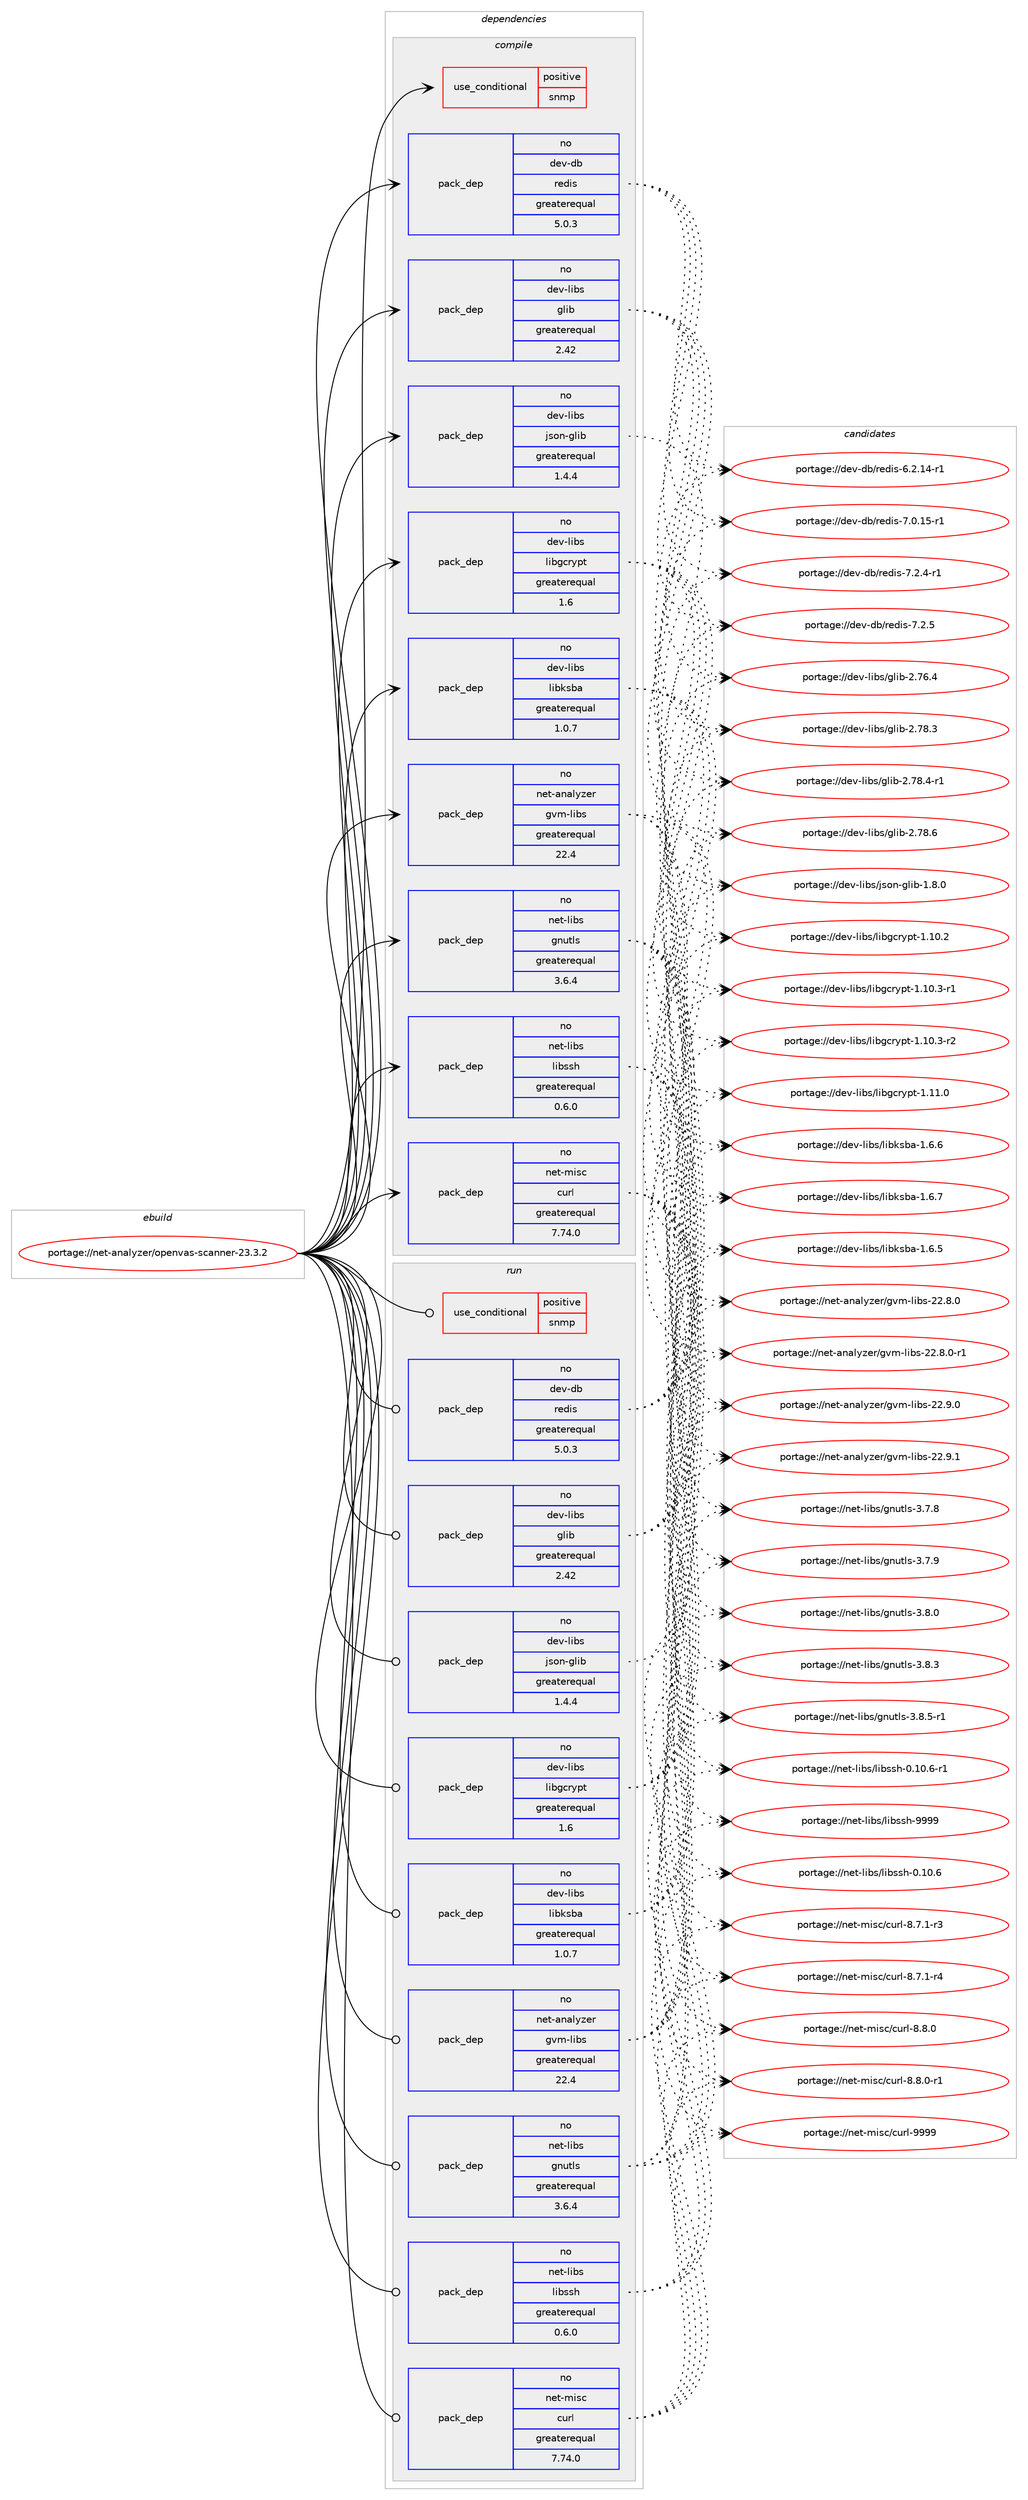 digraph prolog {

# *************
# Graph options
# *************

newrank=true;
concentrate=true;
compound=true;
graph [rankdir=LR,fontname=Helvetica,fontsize=10,ranksep=1.5];#, ranksep=2.5, nodesep=0.2];
edge  [arrowhead=vee];
node  [fontname=Helvetica,fontsize=10];

# **********
# The ebuild
# **********

subgraph cluster_leftcol {
color=gray;
rank=same;
label=<<i>ebuild</i>>;
id [label="portage://net-analyzer/openvas-scanner-23.3.2", color=red, width=4, href="../net-analyzer/openvas-scanner-23.3.2.svg"];
}

# ****************
# The dependencies
# ****************

subgraph cluster_midcol {
color=gray;
label=<<i>dependencies</i>>;
subgraph cluster_compile {
fillcolor="#eeeeee";
style=filled;
label=<<i>compile</i>>;
subgraph cond85579 {
dependency174647 [label=<<TABLE BORDER="0" CELLBORDER="1" CELLSPACING="0" CELLPADDING="4"><TR><TD ROWSPAN="3" CELLPADDING="10">use_conditional</TD></TR><TR><TD>positive</TD></TR><TR><TD>snmp</TD></TR></TABLE>>, shape=none, color=red];
# *** BEGIN UNKNOWN DEPENDENCY TYPE (TODO) ***
# dependency174647 -> package_dependency(portage://net-analyzer/openvas-scanner-23.3.2,install,no,net-analyzer,net-snmp,none,[,,],any_same_slot,[])
# *** END UNKNOWN DEPENDENCY TYPE (TODO) ***

}
id:e -> dependency174647:w [weight=20,style="solid",arrowhead="vee"];
# *** BEGIN UNKNOWN DEPENDENCY TYPE (TODO) ***
# id -> package_dependency(portage://net-analyzer/openvas-scanner-23.3.2,install,no,acct-user,gvm,none,[,,],[],[])
# *** END UNKNOWN DEPENDENCY TYPE (TODO) ***

# *** BEGIN UNKNOWN DEPENDENCY TYPE (TODO) ***
# id -> package_dependency(portage://net-analyzer/openvas-scanner-23.3.2,install,no,app-crypt,gpgme,none,[,,],any_same_slot,[])
# *** END UNKNOWN DEPENDENCY TYPE (TODO) ***

subgraph pack86537 {
dependency174648 [label=<<TABLE BORDER="0" CELLBORDER="1" CELLSPACING="0" CELLPADDING="4" WIDTH="220"><TR><TD ROWSPAN="6" CELLPADDING="30">pack_dep</TD></TR><TR><TD WIDTH="110">no</TD></TR><TR><TD>dev-db</TD></TR><TR><TD>redis</TD></TR><TR><TD>greaterequal</TD></TR><TR><TD>5.0.3</TD></TR></TABLE>>, shape=none, color=blue];
}
id:e -> dependency174648:w [weight=20,style="solid",arrowhead="vee"];
subgraph pack86538 {
dependency174649 [label=<<TABLE BORDER="0" CELLBORDER="1" CELLSPACING="0" CELLPADDING="4" WIDTH="220"><TR><TD ROWSPAN="6" CELLPADDING="30">pack_dep</TD></TR><TR><TD WIDTH="110">no</TD></TR><TR><TD>dev-libs</TD></TR><TR><TD>glib</TD></TR><TR><TD>greaterequal</TD></TR><TR><TD>2.42</TD></TR></TABLE>>, shape=none, color=blue];
}
id:e -> dependency174649:w [weight=20,style="solid",arrowhead="vee"];
subgraph pack86539 {
dependency174650 [label=<<TABLE BORDER="0" CELLBORDER="1" CELLSPACING="0" CELLPADDING="4" WIDTH="220"><TR><TD ROWSPAN="6" CELLPADDING="30">pack_dep</TD></TR><TR><TD WIDTH="110">no</TD></TR><TR><TD>dev-libs</TD></TR><TR><TD>json-glib</TD></TR><TR><TD>greaterequal</TD></TR><TR><TD>1.4.4</TD></TR></TABLE>>, shape=none, color=blue];
}
id:e -> dependency174650:w [weight=20,style="solid",arrowhead="vee"];
# *** BEGIN UNKNOWN DEPENDENCY TYPE (TODO) ***
# id -> package_dependency(portage://net-analyzer/openvas-scanner-23.3.2,install,no,dev-libs,libbsd,none,[,,],[],[])
# *** END UNKNOWN DEPENDENCY TYPE (TODO) ***

subgraph pack86540 {
dependency174651 [label=<<TABLE BORDER="0" CELLBORDER="1" CELLSPACING="0" CELLPADDING="4" WIDTH="220"><TR><TD ROWSPAN="6" CELLPADDING="30">pack_dep</TD></TR><TR><TD WIDTH="110">no</TD></TR><TR><TD>dev-libs</TD></TR><TR><TD>libgcrypt</TD></TR><TR><TD>greaterequal</TD></TR><TR><TD>1.6</TD></TR></TABLE>>, shape=none, color=blue];
}
id:e -> dependency174651:w [weight=20,style="solid",arrowhead="vee"];
# *** BEGIN UNKNOWN DEPENDENCY TYPE (TODO) ***
# id -> package_dependency(portage://net-analyzer/openvas-scanner-23.3.2,install,no,dev-libs,libgpg-error,none,[,,],[],[])
# *** END UNKNOWN DEPENDENCY TYPE (TODO) ***

subgraph pack86541 {
dependency174652 [label=<<TABLE BORDER="0" CELLBORDER="1" CELLSPACING="0" CELLPADDING="4" WIDTH="220"><TR><TD ROWSPAN="6" CELLPADDING="30">pack_dep</TD></TR><TR><TD WIDTH="110">no</TD></TR><TR><TD>dev-libs</TD></TR><TR><TD>libksba</TD></TR><TR><TD>greaterequal</TD></TR><TR><TD>1.0.7</TD></TR></TABLE>>, shape=none, color=blue];
}
id:e -> dependency174652:w [weight=20,style="solid",arrowhead="vee"];
subgraph pack86542 {
dependency174653 [label=<<TABLE BORDER="0" CELLBORDER="1" CELLSPACING="0" CELLPADDING="4" WIDTH="220"><TR><TD ROWSPAN="6" CELLPADDING="30">pack_dep</TD></TR><TR><TD WIDTH="110">no</TD></TR><TR><TD>net-analyzer</TD></TR><TR><TD>gvm-libs</TD></TR><TR><TD>greaterequal</TD></TR><TR><TD>22.4</TD></TR></TABLE>>, shape=none, color=blue];
}
id:e -> dependency174653:w [weight=20,style="solid",arrowhead="vee"];
subgraph pack86543 {
dependency174654 [label=<<TABLE BORDER="0" CELLBORDER="1" CELLSPACING="0" CELLPADDING="4" WIDTH="220"><TR><TD ROWSPAN="6" CELLPADDING="30">pack_dep</TD></TR><TR><TD WIDTH="110">no</TD></TR><TR><TD>net-libs</TD></TR><TR><TD>gnutls</TD></TR><TR><TD>greaterequal</TD></TR><TR><TD>3.6.4</TD></TR></TABLE>>, shape=none, color=blue];
}
id:e -> dependency174654:w [weight=20,style="solid",arrowhead="vee"];
# *** BEGIN UNKNOWN DEPENDENCY TYPE (TODO) ***
# id -> package_dependency(portage://net-analyzer/openvas-scanner-23.3.2,install,no,net-libs,libpcap,none,[,,],[],[])
# *** END UNKNOWN DEPENDENCY TYPE (TODO) ***

subgraph pack86544 {
dependency174655 [label=<<TABLE BORDER="0" CELLBORDER="1" CELLSPACING="0" CELLPADDING="4" WIDTH="220"><TR><TD ROWSPAN="6" CELLPADDING="30">pack_dep</TD></TR><TR><TD WIDTH="110">no</TD></TR><TR><TD>net-libs</TD></TR><TR><TD>libssh</TD></TR><TR><TD>greaterequal</TD></TR><TR><TD>0.6.0</TD></TR></TABLE>>, shape=none, color=blue];
}
id:e -> dependency174655:w [weight=20,style="solid",arrowhead="vee"];
subgraph pack86545 {
dependency174656 [label=<<TABLE BORDER="0" CELLBORDER="1" CELLSPACING="0" CELLPADDING="4" WIDTH="220"><TR><TD ROWSPAN="6" CELLPADDING="30">pack_dep</TD></TR><TR><TD WIDTH="110">no</TD></TR><TR><TD>net-misc</TD></TR><TR><TD>curl</TD></TR><TR><TD>greaterequal</TD></TR><TR><TD>7.74.0</TD></TR></TABLE>>, shape=none, color=blue];
}
id:e -> dependency174656:w [weight=20,style="solid",arrowhead="vee"];
}
subgraph cluster_compileandrun {
fillcolor="#eeeeee";
style=filled;
label=<<i>compile and run</i>>;
}
subgraph cluster_run {
fillcolor="#eeeeee";
style=filled;
label=<<i>run</i>>;
subgraph cond85580 {
dependency174657 [label=<<TABLE BORDER="0" CELLBORDER="1" CELLSPACING="0" CELLPADDING="4"><TR><TD ROWSPAN="3" CELLPADDING="10">use_conditional</TD></TR><TR><TD>positive</TD></TR><TR><TD>snmp</TD></TR></TABLE>>, shape=none, color=red];
# *** BEGIN UNKNOWN DEPENDENCY TYPE (TODO) ***
# dependency174657 -> package_dependency(portage://net-analyzer/openvas-scanner-23.3.2,run,no,net-analyzer,net-snmp,none,[,,],any_same_slot,[])
# *** END UNKNOWN DEPENDENCY TYPE (TODO) ***

}
id:e -> dependency174657:w [weight=20,style="solid",arrowhead="odot"];
# *** BEGIN UNKNOWN DEPENDENCY TYPE (TODO) ***
# id -> package_dependency(portage://net-analyzer/openvas-scanner-23.3.2,run,no,acct-user,gvm,none,[,,],[],[])
# *** END UNKNOWN DEPENDENCY TYPE (TODO) ***

# *** BEGIN UNKNOWN DEPENDENCY TYPE (TODO) ***
# id -> package_dependency(portage://net-analyzer/openvas-scanner-23.3.2,run,no,app-crypt,gpgme,none,[,,],any_same_slot,[])
# *** END UNKNOWN DEPENDENCY TYPE (TODO) ***

subgraph pack86546 {
dependency174658 [label=<<TABLE BORDER="0" CELLBORDER="1" CELLSPACING="0" CELLPADDING="4" WIDTH="220"><TR><TD ROWSPAN="6" CELLPADDING="30">pack_dep</TD></TR><TR><TD WIDTH="110">no</TD></TR><TR><TD>dev-db</TD></TR><TR><TD>redis</TD></TR><TR><TD>greaterequal</TD></TR><TR><TD>5.0.3</TD></TR></TABLE>>, shape=none, color=blue];
}
id:e -> dependency174658:w [weight=20,style="solid",arrowhead="odot"];
subgraph pack86547 {
dependency174659 [label=<<TABLE BORDER="0" CELLBORDER="1" CELLSPACING="0" CELLPADDING="4" WIDTH="220"><TR><TD ROWSPAN="6" CELLPADDING="30">pack_dep</TD></TR><TR><TD WIDTH="110">no</TD></TR><TR><TD>dev-libs</TD></TR><TR><TD>glib</TD></TR><TR><TD>greaterequal</TD></TR><TR><TD>2.42</TD></TR></TABLE>>, shape=none, color=blue];
}
id:e -> dependency174659:w [weight=20,style="solid",arrowhead="odot"];
subgraph pack86548 {
dependency174660 [label=<<TABLE BORDER="0" CELLBORDER="1" CELLSPACING="0" CELLPADDING="4" WIDTH="220"><TR><TD ROWSPAN="6" CELLPADDING="30">pack_dep</TD></TR><TR><TD WIDTH="110">no</TD></TR><TR><TD>dev-libs</TD></TR><TR><TD>json-glib</TD></TR><TR><TD>greaterequal</TD></TR><TR><TD>1.4.4</TD></TR></TABLE>>, shape=none, color=blue];
}
id:e -> dependency174660:w [weight=20,style="solid",arrowhead="odot"];
# *** BEGIN UNKNOWN DEPENDENCY TYPE (TODO) ***
# id -> package_dependency(portage://net-analyzer/openvas-scanner-23.3.2,run,no,dev-libs,libbsd,none,[,,],[],[])
# *** END UNKNOWN DEPENDENCY TYPE (TODO) ***

subgraph pack86549 {
dependency174661 [label=<<TABLE BORDER="0" CELLBORDER="1" CELLSPACING="0" CELLPADDING="4" WIDTH="220"><TR><TD ROWSPAN="6" CELLPADDING="30">pack_dep</TD></TR><TR><TD WIDTH="110">no</TD></TR><TR><TD>dev-libs</TD></TR><TR><TD>libgcrypt</TD></TR><TR><TD>greaterequal</TD></TR><TR><TD>1.6</TD></TR></TABLE>>, shape=none, color=blue];
}
id:e -> dependency174661:w [weight=20,style="solid",arrowhead="odot"];
# *** BEGIN UNKNOWN DEPENDENCY TYPE (TODO) ***
# id -> package_dependency(portage://net-analyzer/openvas-scanner-23.3.2,run,no,dev-libs,libgpg-error,none,[,,],[],[])
# *** END UNKNOWN DEPENDENCY TYPE (TODO) ***

subgraph pack86550 {
dependency174662 [label=<<TABLE BORDER="0" CELLBORDER="1" CELLSPACING="0" CELLPADDING="4" WIDTH="220"><TR><TD ROWSPAN="6" CELLPADDING="30">pack_dep</TD></TR><TR><TD WIDTH="110">no</TD></TR><TR><TD>dev-libs</TD></TR><TR><TD>libksba</TD></TR><TR><TD>greaterequal</TD></TR><TR><TD>1.0.7</TD></TR></TABLE>>, shape=none, color=blue];
}
id:e -> dependency174662:w [weight=20,style="solid",arrowhead="odot"];
subgraph pack86551 {
dependency174663 [label=<<TABLE BORDER="0" CELLBORDER="1" CELLSPACING="0" CELLPADDING="4" WIDTH="220"><TR><TD ROWSPAN="6" CELLPADDING="30">pack_dep</TD></TR><TR><TD WIDTH="110">no</TD></TR><TR><TD>net-analyzer</TD></TR><TR><TD>gvm-libs</TD></TR><TR><TD>greaterequal</TD></TR><TR><TD>22.4</TD></TR></TABLE>>, shape=none, color=blue];
}
id:e -> dependency174663:w [weight=20,style="solid",arrowhead="odot"];
subgraph pack86552 {
dependency174664 [label=<<TABLE BORDER="0" CELLBORDER="1" CELLSPACING="0" CELLPADDING="4" WIDTH="220"><TR><TD ROWSPAN="6" CELLPADDING="30">pack_dep</TD></TR><TR><TD WIDTH="110">no</TD></TR><TR><TD>net-libs</TD></TR><TR><TD>gnutls</TD></TR><TR><TD>greaterequal</TD></TR><TR><TD>3.6.4</TD></TR></TABLE>>, shape=none, color=blue];
}
id:e -> dependency174664:w [weight=20,style="solid",arrowhead="odot"];
# *** BEGIN UNKNOWN DEPENDENCY TYPE (TODO) ***
# id -> package_dependency(portage://net-analyzer/openvas-scanner-23.3.2,run,no,net-libs,libpcap,none,[,,],[],[])
# *** END UNKNOWN DEPENDENCY TYPE (TODO) ***

subgraph pack86553 {
dependency174665 [label=<<TABLE BORDER="0" CELLBORDER="1" CELLSPACING="0" CELLPADDING="4" WIDTH="220"><TR><TD ROWSPAN="6" CELLPADDING="30">pack_dep</TD></TR><TR><TD WIDTH="110">no</TD></TR><TR><TD>net-libs</TD></TR><TR><TD>libssh</TD></TR><TR><TD>greaterequal</TD></TR><TR><TD>0.6.0</TD></TR></TABLE>>, shape=none, color=blue];
}
id:e -> dependency174665:w [weight=20,style="solid",arrowhead="odot"];
subgraph pack86554 {
dependency174666 [label=<<TABLE BORDER="0" CELLBORDER="1" CELLSPACING="0" CELLPADDING="4" WIDTH="220"><TR><TD ROWSPAN="6" CELLPADDING="30">pack_dep</TD></TR><TR><TD WIDTH="110">no</TD></TR><TR><TD>net-misc</TD></TR><TR><TD>curl</TD></TR><TR><TD>greaterequal</TD></TR><TR><TD>7.74.0</TD></TR></TABLE>>, shape=none, color=blue];
}
id:e -> dependency174666:w [weight=20,style="solid",arrowhead="odot"];
# *** BEGIN UNKNOWN DEPENDENCY TYPE (TODO) ***
# id -> package_dependency(portage://net-analyzer/openvas-scanner-23.3.2,run,no,virtual,tmpfiles,none,[,,],[],[])
# *** END UNKNOWN DEPENDENCY TYPE (TODO) ***

}
}

# **************
# The candidates
# **************

subgraph cluster_choices {
rank=same;
color=gray;
label=<<i>candidates</i>>;

subgraph choice86537 {
color=black;
nodesep=1;
choice100101118451009847114101100105115455446504649524511449 [label="portage://dev-db/redis-6.2.14-r1", color=red, width=4,href="../dev-db/redis-6.2.14-r1.svg"];
choice100101118451009847114101100105115455546484649534511449 [label="portage://dev-db/redis-7.0.15-r1", color=red, width=4,href="../dev-db/redis-7.0.15-r1.svg"];
choice1001011184510098471141011001051154555465046524511449 [label="portage://dev-db/redis-7.2.4-r1", color=red, width=4,href="../dev-db/redis-7.2.4-r1.svg"];
choice100101118451009847114101100105115455546504653 [label="portage://dev-db/redis-7.2.5", color=red, width=4,href="../dev-db/redis-7.2.5.svg"];
dependency174648:e -> choice100101118451009847114101100105115455446504649524511449:w [style=dotted,weight="100"];
dependency174648:e -> choice100101118451009847114101100105115455546484649534511449:w [style=dotted,weight="100"];
dependency174648:e -> choice1001011184510098471141011001051154555465046524511449:w [style=dotted,weight="100"];
dependency174648:e -> choice100101118451009847114101100105115455546504653:w [style=dotted,weight="100"];
}
subgraph choice86538 {
color=black;
nodesep=1;
choice1001011184510810598115471031081059845504655544652 [label="portage://dev-libs/glib-2.76.4", color=red, width=4,href="../dev-libs/glib-2.76.4.svg"];
choice1001011184510810598115471031081059845504655564651 [label="portage://dev-libs/glib-2.78.3", color=red, width=4,href="../dev-libs/glib-2.78.3.svg"];
choice10010111845108105981154710310810598455046555646524511449 [label="portage://dev-libs/glib-2.78.4-r1", color=red, width=4,href="../dev-libs/glib-2.78.4-r1.svg"];
choice1001011184510810598115471031081059845504655564654 [label="portage://dev-libs/glib-2.78.6", color=red, width=4,href="../dev-libs/glib-2.78.6.svg"];
dependency174649:e -> choice1001011184510810598115471031081059845504655544652:w [style=dotted,weight="100"];
dependency174649:e -> choice1001011184510810598115471031081059845504655564651:w [style=dotted,weight="100"];
dependency174649:e -> choice10010111845108105981154710310810598455046555646524511449:w [style=dotted,weight="100"];
dependency174649:e -> choice1001011184510810598115471031081059845504655564654:w [style=dotted,weight="100"];
}
subgraph choice86539 {
color=black;
nodesep=1;
choice1001011184510810598115471061151111104510310810598454946564648 [label="portage://dev-libs/json-glib-1.8.0", color=red, width=4,href="../dev-libs/json-glib-1.8.0.svg"];
dependency174650:e -> choice1001011184510810598115471061151111104510310810598454946564648:w [style=dotted,weight="100"];
}
subgraph choice86540 {
color=black;
nodesep=1;
choice100101118451081059811547108105981039911412111211645494649484650 [label="portage://dev-libs/libgcrypt-1.10.2", color=red, width=4,href="../dev-libs/libgcrypt-1.10.2.svg"];
choice1001011184510810598115471081059810399114121112116454946494846514511449 [label="portage://dev-libs/libgcrypt-1.10.3-r1", color=red, width=4,href="../dev-libs/libgcrypt-1.10.3-r1.svg"];
choice1001011184510810598115471081059810399114121112116454946494846514511450 [label="portage://dev-libs/libgcrypt-1.10.3-r2", color=red, width=4,href="../dev-libs/libgcrypt-1.10.3-r2.svg"];
choice100101118451081059811547108105981039911412111211645494649494648 [label="portage://dev-libs/libgcrypt-1.11.0", color=red, width=4,href="../dev-libs/libgcrypt-1.11.0.svg"];
dependency174651:e -> choice100101118451081059811547108105981039911412111211645494649484650:w [style=dotted,weight="100"];
dependency174651:e -> choice1001011184510810598115471081059810399114121112116454946494846514511449:w [style=dotted,weight="100"];
dependency174651:e -> choice1001011184510810598115471081059810399114121112116454946494846514511450:w [style=dotted,weight="100"];
dependency174651:e -> choice100101118451081059811547108105981039911412111211645494649494648:w [style=dotted,weight="100"];
}
subgraph choice86541 {
color=black;
nodesep=1;
choice100101118451081059811547108105981071159897454946544653 [label="portage://dev-libs/libksba-1.6.5", color=red, width=4,href="../dev-libs/libksba-1.6.5.svg"];
choice100101118451081059811547108105981071159897454946544654 [label="portage://dev-libs/libksba-1.6.6", color=red, width=4,href="../dev-libs/libksba-1.6.6.svg"];
choice100101118451081059811547108105981071159897454946544655 [label="portage://dev-libs/libksba-1.6.7", color=red, width=4,href="../dev-libs/libksba-1.6.7.svg"];
dependency174652:e -> choice100101118451081059811547108105981071159897454946544653:w [style=dotted,weight="100"];
dependency174652:e -> choice100101118451081059811547108105981071159897454946544654:w [style=dotted,weight="100"];
dependency174652:e -> choice100101118451081059811547108105981071159897454946544655:w [style=dotted,weight="100"];
}
subgraph choice86542 {
color=black;
nodesep=1;
choice11010111645971109710812112210111447103118109451081059811545505046564648 [label="portage://net-analyzer/gvm-libs-22.8.0", color=red, width=4,href="../net-analyzer/gvm-libs-22.8.0.svg"];
choice110101116459711097108121122101114471031181094510810598115455050465646484511449 [label="portage://net-analyzer/gvm-libs-22.8.0-r1", color=red, width=4,href="../net-analyzer/gvm-libs-22.8.0-r1.svg"];
choice11010111645971109710812112210111447103118109451081059811545505046574648 [label="portage://net-analyzer/gvm-libs-22.9.0", color=red, width=4,href="../net-analyzer/gvm-libs-22.9.0.svg"];
choice11010111645971109710812112210111447103118109451081059811545505046574649 [label="portage://net-analyzer/gvm-libs-22.9.1", color=red, width=4,href="../net-analyzer/gvm-libs-22.9.1.svg"];
dependency174653:e -> choice11010111645971109710812112210111447103118109451081059811545505046564648:w [style=dotted,weight="100"];
dependency174653:e -> choice110101116459711097108121122101114471031181094510810598115455050465646484511449:w [style=dotted,weight="100"];
dependency174653:e -> choice11010111645971109710812112210111447103118109451081059811545505046574648:w [style=dotted,weight="100"];
dependency174653:e -> choice11010111645971109710812112210111447103118109451081059811545505046574649:w [style=dotted,weight="100"];
}
subgraph choice86543 {
color=black;
nodesep=1;
choice110101116451081059811547103110117116108115455146554656 [label="portage://net-libs/gnutls-3.7.8", color=red, width=4,href="../net-libs/gnutls-3.7.8.svg"];
choice110101116451081059811547103110117116108115455146554657 [label="portage://net-libs/gnutls-3.7.9", color=red, width=4,href="../net-libs/gnutls-3.7.9.svg"];
choice110101116451081059811547103110117116108115455146564648 [label="portage://net-libs/gnutls-3.8.0", color=red, width=4,href="../net-libs/gnutls-3.8.0.svg"];
choice110101116451081059811547103110117116108115455146564651 [label="portage://net-libs/gnutls-3.8.3", color=red, width=4,href="../net-libs/gnutls-3.8.3.svg"];
choice1101011164510810598115471031101171161081154551465646534511449 [label="portage://net-libs/gnutls-3.8.5-r1", color=red, width=4,href="../net-libs/gnutls-3.8.5-r1.svg"];
dependency174654:e -> choice110101116451081059811547103110117116108115455146554656:w [style=dotted,weight="100"];
dependency174654:e -> choice110101116451081059811547103110117116108115455146554657:w [style=dotted,weight="100"];
dependency174654:e -> choice110101116451081059811547103110117116108115455146564648:w [style=dotted,weight="100"];
dependency174654:e -> choice110101116451081059811547103110117116108115455146564651:w [style=dotted,weight="100"];
dependency174654:e -> choice1101011164510810598115471031101171161081154551465646534511449:w [style=dotted,weight="100"];
}
subgraph choice86544 {
color=black;
nodesep=1;
choice1101011164510810598115471081059811511510445484649484654 [label="portage://net-libs/libssh-0.10.6", color=red, width=4,href="../net-libs/libssh-0.10.6.svg"];
choice11010111645108105981154710810598115115104454846494846544511449 [label="portage://net-libs/libssh-0.10.6-r1", color=red, width=4,href="../net-libs/libssh-0.10.6-r1.svg"];
choice110101116451081059811547108105981151151044557575757 [label="portage://net-libs/libssh-9999", color=red, width=4,href="../net-libs/libssh-9999.svg"];
dependency174655:e -> choice1101011164510810598115471081059811511510445484649484654:w [style=dotted,weight="100"];
dependency174655:e -> choice11010111645108105981154710810598115115104454846494846544511449:w [style=dotted,weight="100"];
dependency174655:e -> choice110101116451081059811547108105981151151044557575757:w [style=dotted,weight="100"];
}
subgraph choice86545 {
color=black;
nodesep=1;
choice110101116451091051159947991171141084556465546494511451 [label="portage://net-misc/curl-8.7.1-r3", color=red, width=4,href="../net-misc/curl-8.7.1-r3.svg"];
choice110101116451091051159947991171141084556465546494511452 [label="portage://net-misc/curl-8.7.1-r4", color=red, width=4,href="../net-misc/curl-8.7.1-r4.svg"];
choice11010111645109105115994799117114108455646564648 [label="portage://net-misc/curl-8.8.0", color=red, width=4,href="../net-misc/curl-8.8.0.svg"];
choice110101116451091051159947991171141084556465646484511449 [label="portage://net-misc/curl-8.8.0-r1", color=red, width=4,href="../net-misc/curl-8.8.0-r1.svg"];
choice110101116451091051159947991171141084557575757 [label="portage://net-misc/curl-9999", color=red, width=4,href="../net-misc/curl-9999.svg"];
dependency174656:e -> choice110101116451091051159947991171141084556465546494511451:w [style=dotted,weight="100"];
dependency174656:e -> choice110101116451091051159947991171141084556465546494511452:w [style=dotted,weight="100"];
dependency174656:e -> choice11010111645109105115994799117114108455646564648:w [style=dotted,weight="100"];
dependency174656:e -> choice110101116451091051159947991171141084556465646484511449:w [style=dotted,weight="100"];
dependency174656:e -> choice110101116451091051159947991171141084557575757:w [style=dotted,weight="100"];
}
subgraph choice86546 {
color=black;
nodesep=1;
choice100101118451009847114101100105115455446504649524511449 [label="portage://dev-db/redis-6.2.14-r1", color=red, width=4,href="../dev-db/redis-6.2.14-r1.svg"];
choice100101118451009847114101100105115455546484649534511449 [label="portage://dev-db/redis-7.0.15-r1", color=red, width=4,href="../dev-db/redis-7.0.15-r1.svg"];
choice1001011184510098471141011001051154555465046524511449 [label="portage://dev-db/redis-7.2.4-r1", color=red, width=4,href="../dev-db/redis-7.2.4-r1.svg"];
choice100101118451009847114101100105115455546504653 [label="portage://dev-db/redis-7.2.5", color=red, width=4,href="../dev-db/redis-7.2.5.svg"];
dependency174658:e -> choice100101118451009847114101100105115455446504649524511449:w [style=dotted,weight="100"];
dependency174658:e -> choice100101118451009847114101100105115455546484649534511449:w [style=dotted,weight="100"];
dependency174658:e -> choice1001011184510098471141011001051154555465046524511449:w [style=dotted,weight="100"];
dependency174658:e -> choice100101118451009847114101100105115455546504653:w [style=dotted,weight="100"];
}
subgraph choice86547 {
color=black;
nodesep=1;
choice1001011184510810598115471031081059845504655544652 [label="portage://dev-libs/glib-2.76.4", color=red, width=4,href="../dev-libs/glib-2.76.4.svg"];
choice1001011184510810598115471031081059845504655564651 [label="portage://dev-libs/glib-2.78.3", color=red, width=4,href="../dev-libs/glib-2.78.3.svg"];
choice10010111845108105981154710310810598455046555646524511449 [label="portage://dev-libs/glib-2.78.4-r1", color=red, width=4,href="../dev-libs/glib-2.78.4-r1.svg"];
choice1001011184510810598115471031081059845504655564654 [label="portage://dev-libs/glib-2.78.6", color=red, width=4,href="../dev-libs/glib-2.78.6.svg"];
dependency174659:e -> choice1001011184510810598115471031081059845504655544652:w [style=dotted,weight="100"];
dependency174659:e -> choice1001011184510810598115471031081059845504655564651:w [style=dotted,weight="100"];
dependency174659:e -> choice10010111845108105981154710310810598455046555646524511449:w [style=dotted,weight="100"];
dependency174659:e -> choice1001011184510810598115471031081059845504655564654:w [style=dotted,weight="100"];
}
subgraph choice86548 {
color=black;
nodesep=1;
choice1001011184510810598115471061151111104510310810598454946564648 [label="portage://dev-libs/json-glib-1.8.0", color=red, width=4,href="../dev-libs/json-glib-1.8.0.svg"];
dependency174660:e -> choice1001011184510810598115471061151111104510310810598454946564648:w [style=dotted,weight="100"];
}
subgraph choice86549 {
color=black;
nodesep=1;
choice100101118451081059811547108105981039911412111211645494649484650 [label="portage://dev-libs/libgcrypt-1.10.2", color=red, width=4,href="../dev-libs/libgcrypt-1.10.2.svg"];
choice1001011184510810598115471081059810399114121112116454946494846514511449 [label="portage://dev-libs/libgcrypt-1.10.3-r1", color=red, width=4,href="../dev-libs/libgcrypt-1.10.3-r1.svg"];
choice1001011184510810598115471081059810399114121112116454946494846514511450 [label="portage://dev-libs/libgcrypt-1.10.3-r2", color=red, width=4,href="../dev-libs/libgcrypt-1.10.3-r2.svg"];
choice100101118451081059811547108105981039911412111211645494649494648 [label="portage://dev-libs/libgcrypt-1.11.0", color=red, width=4,href="../dev-libs/libgcrypt-1.11.0.svg"];
dependency174661:e -> choice100101118451081059811547108105981039911412111211645494649484650:w [style=dotted,weight="100"];
dependency174661:e -> choice1001011184510810598115471081059810399114121112116454946494846514511449:w [style=dotted,weight="100"];
dependency174661:e -> choice1001011184510810598115471081059810399114121112116454946494846514511450:w [style=dotted,weight="100"];
dependency174661:e -> choice100101118451081059811547108105981039911412111211645494649494648:w [style=dotted,weight="100"];
}
subgraph choice86550 {
color=black;
nodesep=1;
choice100101118451081059811547108105981071159897454946544653 [label="portage://dev-libs/libksba-1.6.5", color=red, width=4,href="../dev-libs/libksba-1.6.5.svg"];
choice100101118451081059811547108105981071159897454946544654 [label="portage://dev-libs/libksba-1.6.6", color=red, width=4,href="../dev-libs/libksba-1.6.6.svg"];
choice100101118451081059811547108105981071159897454946544655 [label="portage://dev-libs/libksba-1.6.7", color=red, width=4,href="../dev-libs/libksba-1.6.7.svg"];
dependency174662:e -> choice100101118451081059811547108105981071159897454946544653:w [style=dotted,weight="100"];
dependency174662:e -> choice100101118451081059811547108105981071159897454946544654:w [style=dotted,weight="100"];
dependency174662:e -> choice100101118451081059811547108105981071159897454946544655:w [style=dotted,weight="100"];
}
subgraph choice86551 {
color=black;
nodesep=1;
choice11010111645971109710812112210111447103118109451081059811545505046564648 [label="portage://net-analyzer/gvm-libs-22.8.0", color=red, width=4,href="../net-analyzer/gvm-libs-22.8.0.svg"];
choice110101116459711097108121122101114471031181094510810598115455050465646484511449 [label="portage://net-analyzer/gvm-libs-22.8.0-r1", color=red, width=4,href="../net-analyzer/gvm-libs-22.8.0-r1.svg"];
choice11010111645971109710812112210111447103118109451081059811545505046574648 [label="portage://net-analyzer/gvm-libs-22.9.0", color=red, width=4,href="../net-analyzer/gvm-libs-22.9.0.svg"];
choice11010111645971109710812112210111447103118109451081059811545505046574649 [label="portage://net-analyzer/gvm-libs-22.9.1", color=red, width=4,href="../net-analyzer/gvm-libs-22.9.1.svg"];
dependency174663:e -> choice11010111645971109710812112210111447103118109451081059811545505046564648:w [style=dotted,weight="100"];
dependency174663:e -> choice110101116459711097108121122101114471031181094510810598115455050465646484511449:w [style=dotted,weight="100"];
dependency174663:e -> choice11010111645971109710812112210111447103118109451081059811545505046574648:w [style=dotted,weight="100"];
dependency174663:e -> choice11010111645971109710812112210111447103118109451081059811545505046574649:w [style=dotted,weight="100"];
}
subgraph choice86552 {
color=black;
nodesep=1;
choice110101116451081059811547103110117116108115455146554656 [label="portage://net-libs/gnutls-3.7.8", color=red, width=4,href="../net-libs/gnutls-3.7.8.svg"];
choice110101116451081059811547103110117116108115455146554657 [label="portage://net-libs/gnutls-3.7.9", color=red, width=4,href="../net-libs/gnutls-3.7.9.svg"];
choice110101116451081059811547103110117116108115455146564648 [label="portage://net-libs/gnutls-3.8.0", color=red, width=4,href="../net-libs/gnutls-3.8.0.svg"];
choice110101116451081059811547103110117116108115455146564651 [label="portage://net-libs/gnutls-3.8.3", color=red, width=4,href="../net-libs/gnutls-3.8.3.svg"];
choice1101011164510810598115471031101171161081154551465646534511449 [label="portage://net-libs/gnutls-3.8.5-r1", color=red, width=4,href="../net-libs/gnutls-3.8.5-r1.svg"];
dependency174664:e -> choice110101116451081059811547103110117116108115455146554656:w [style=dotted,weight="100"];
dependency174664:e -> choice110101116451081059811547103110117116108115455146554657:w [style=dotted,weight="100"];
dependency174664:e -> choice110101116451081059811547103110117116108115455146564648:w [style=dotted,weight="100"];
dependency174664:e -> choice110101116451081059811547103110117116108115455146564651:w [style=dotted,weight="100"];
dependency174664:e -> choice1101011164510810598115471031101171161081154551465646534511449:w [style=dotted,weight="100"];
}
subgraph choice86553 {
color=black;
nodesep=1;
choice1101011164510810598115471081059811511510445484649484654 [label="portage://net-libs/libssh-0.10.6", color=red, width=4,href="../net-libs/libssh-0.10.6.svg"];
choice11010111645108105981154710810598115115104454846494846544511449 [label="portage://net-libs/libssh-0.10.6-r1", color=red, width=4,href="../net-libs/libssh-0.10.6-r1.svg"];
choice110101116451081059811547108105981151151044557575757 [label="portage://net-libs/libssh-9999", color=red, width=4,href="../net-libs/libssh-9999.svg"];
dependency174665:e -> choice1101011164510810598115471081059811511510445484649484654:w [style=dotted,weight="100"];
dependency174665:e -> choice11010111645108105981154710810598115115104454846494846544511449:w [style=dotted,weight="100"];
dependency174665:e -> choice110101116451081059811547108105981151151044557575757:w [style=dotted,weight="100"];
}
subgraph choice86554 {
color=black;
nodesep=1;
choice110101116451091051159947991171141084556465546494511451 [label="portage://net-misc/curl-8.7.1-r3", color=red, width=4,href="../net-misc/curl-8.7.1-r3.svg"];
choice110101116451091051159947991171141084556465546494511452 [label="portage://net-misc/curl-8.7.1-r4", color=red, width=4,href="../net-misc/curl-8.7.1-r4.svg"];
choice11010111645109105115994799117114108455646564648 [label="portage://net-misc/curl-8.8.0", color=red, width=4,href="../net-misc/curl-8.8.0.svg"];
choice110101116451091051159947991171141084556465646484511449 [label="portage://net-misc/curl-8.8.0-r1", color=red, width=4,href="../net-misc/curl-8.8.0-r1.svg"];
choice110101116451091051159947991171141084557575757 [label="portage://net-misc/curl-9999", color=red, width=4,href="../net-misc/curl-9999.svg"];
dependency174666:e -> choice110101116451091051159947991171141084556465546494511451:w [style=dotted,weight="100"];
dependency174666:e -> choice110101116451091051159947991171141084556465546494511452:w [style=dotted,weight="100"];
dependency174666:e -> choice11010111645109105115994799117114108455646564648:w [style=dotted,weight="100"];
dependency174666:e -> choice110101116451091051159947991171141084556465646484511449:w [style=dotted,weight="100"];
dependency174666:e -> choice110101116451091051159947991171141084557575757:w [style=dotted,weight="100"];
}
}

}
